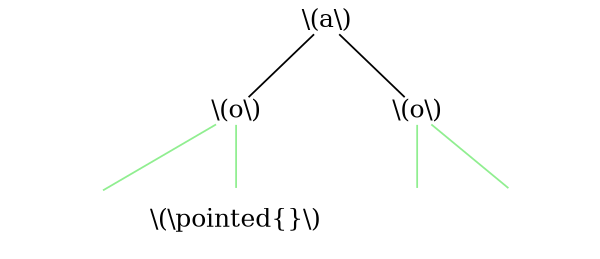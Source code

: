 graph {
	size="4,4"
	0 [label="\\(a\\)" shape=plain]
	1 [label="\\(o\\)" shape=plain]
	0 -- 1
	2 [label="" shape=none]
	1 -- 2 [color=lightgreen]
	3 [label="\\(\\pointed{}\\)" shape=none]
	1 -- 3 [color=lightgreen]
	4 [label="\\(o\\)" shape=plain]
	0 -- 4
	5 [label="" shape=none]
	4 -- 5 [color=lightgreen]
	6 [label="" shape=none]
	4 -- 6 [color=lightgreen]
}

